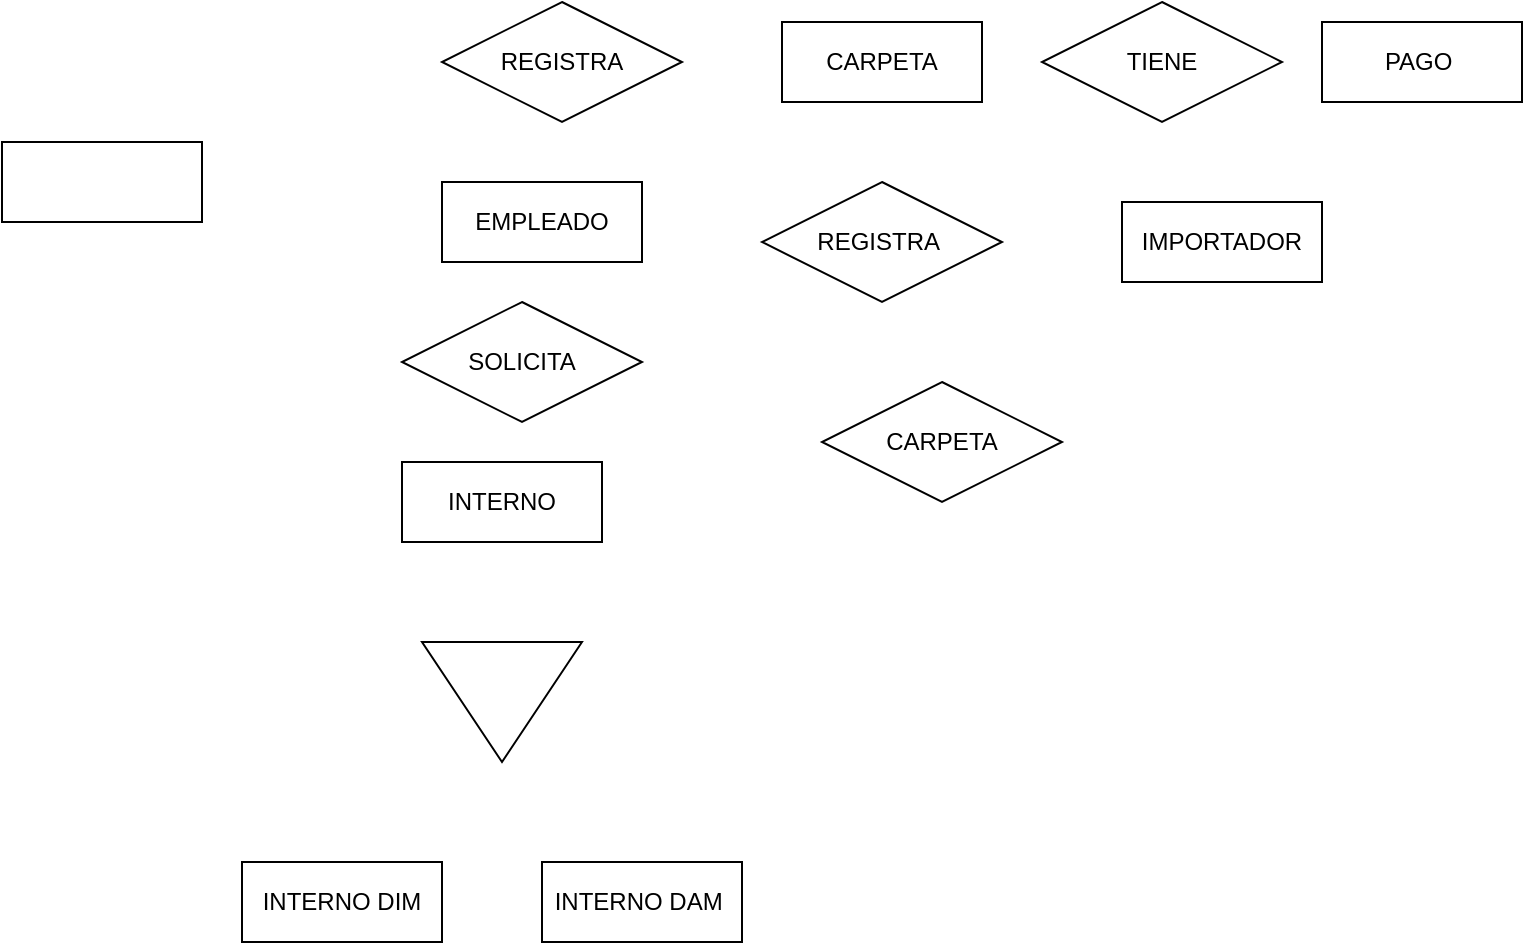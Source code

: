 <mxfile version="15.3.4" type="github">
  <diagram id="eF6zCIN66F8yAScpUu8c" name="Página-1">
    <mxGraphModel dx="1185" dy="635" grid="1" gridSize="10" guides="1" tooltips="1" connect="1" arrows="1" fold="1" page="1" pageScale="1" pageWidth="827" pageHeight="1169" math="0" shadow="0">
      <root>
        <mxCell id="0" />
        <mxCell id="1" parent="0" />
        <mxCell id="V5bInI9DAQoxp1icVXf5-1" value="EMPLEADO" style="whiteSpace=wrap;html=1;align=center;hachureGap=4;pointerEvents=0;" vertex="1" parent="1">
          <mxGeometry x="270" y="110" width="100" height="40" as="geometry" />
        </mxCell>
        <mxCell id="V5bInI9DAQoxp1icVXf5-2" value="REGISTRA" style="shape=rhombus;perimeter=rhombusPerimeter;whiteSpace=wrap;html=1;align=center;hachureGap=4;pointerEvents=0;" vertex="1" parent="1">
          <mxGeometry x="270" y="20" width="120" height="60" as="geometry" />
        </mxCell>
        <mxCell id="V5bInI9DAQoxp1icVXf5-3" value="" style="whiteSpace=wrap;html=1;align=center;hachureGap=4;pointerEvents=0;" vertex="1" parent="1">
          <mxGeometry x="50" y="90" width="100" height="40" as="geometry" />
        </mxCell>
        <mxCell id="V5bInI9DAQoxp1icVXf5-4" value="IMPORTADOR" style="whiteSpace=wrap;html=1;align=center;hachureGap=4;pointerEvents=0;" vertex="1" parent="1">
          <mxGeometry x="610" y="120" width="100" height="40" as="geometry" />
        </mxCell>
        <mxCell id="V5bInI9DAQoxp1icVXf5-5" value="INTERNO" style="whiteSpace=wrap;html=1;align=center;hachureGap=4;pointerEvents=0;" vertex="1" parent="1">
          <mxGeometry x="250" y="250" width="100" height="40" as="geometry" />
        </mxCell>
        <mxCell id="V5bInI9DAQoxp1icVXf5-6" value="INTERNO DAM&amp;nbsp;" style="whiteSpace=wrap;html=1;align=center;hachureGap=4;pointerEvents=0;" vertex="1" parent="1">
          <mxGeometry x="320" y="450" width="100" height="40" as="geometry" />
        </mxCell>
        <mxCell id="V5bInI9DAQoxp1icVXf5-8" value="INTERNO DIM" style="whiteSpace=wrap;html=1;align=center;hachureGap=4;pointerEvents=0;" vertex="1" parent="1">
          <mxGeometry x="170" y="450" width="100" height="40" as="geometry" />
        </mxCell>
        <mxCell id="V5bInI9DAQoxp1icVXf5-9" value="PAGO&amp;nbsp;" style="whiteSpace=wrap;html=1;align=center;hachureGap=4;pointerEvents=0;" vertex="1" parent="1">
          <mxGeometry x="710" y="30" width="100" height="40" as="geometry" />
        </mxCell>
        <mxCell id="V5bInI9DAQoxp1icVXf5-10" value="SOLICITA" style="shape=rhombus;perimeter=rhombusPerimeter;whiteSpace=wrap;html=1;align=center;hachureGap=4;pointerEvents=0;" vertex="1" parent="1">
          <mxGeometry x="250" y="170" width="120" height="60" as="geometry" />
        </mxCell>
        <mxCell id="V5bInI9DAQoxp1icVXf5-13" value="REGISTRA&amp;nbsp;" style="shape=rhombus;perimeter=rhombusPerimeter;whiteSpace=wrap;html=1;align=center;hachureGap=4;pointerEvents=0;" vertex="1" parent="1">
          <mxGeometry x="430" y="110" width="120" height="60" as="geometry" />
        </mxCell>
        <mxCell id="V5bInI9DAQoxp1icVXf5-14" value="" style="triangle;whiteSpace=wrap;html=1;hachureGap=4;pointerEvents=0;rotation=90;" vertex="1" parent="1">
          <mxGeometry x="270" y="330" width="60" height="80" as="geometry" />
        </mxCell>
        <mxCell id="V5bInI9DAQoxp1icVXf5-15" value="CARPETA" style="shape=rhombus;perimeter=rhombusPerimeter;whiteSpace=wrap;html=1;align=center;hachureGap=4;pointerEvents=0;" vertex="1" parent="1">
          <mxGeometry x="460" y="210" width="120" height="60" as="geometry" />
        </mxCell>
        <mxCell id="V5bInI9DAQoxp1icVXf5-16" value="CARPETA" style="whiteSpace=wrap;html=1;align=center;hachureGap=4;pointerEvents=0;" vertex="1" parent="1">
          <mxGeometry x="440" y="30" width="100" height="40" as="geometry" />
        </mxCell>
        <mxCell id="V5bInI9DAQoxp1icVXf5-17" value="TIENE" style="shape=rhombus;perimeter=rhombusPerimeter;whiteSpace=wrap;html=1;align=center;hachureGap=4;pointerEvents=0;" vertex="1" parent="1">
          <mxGeometry x="570" y="20" width="120" height="60" as="geometry" />
        </mxCell>
      </root>
    </mxGraphModel>
  </diagram>
</mxfile>
